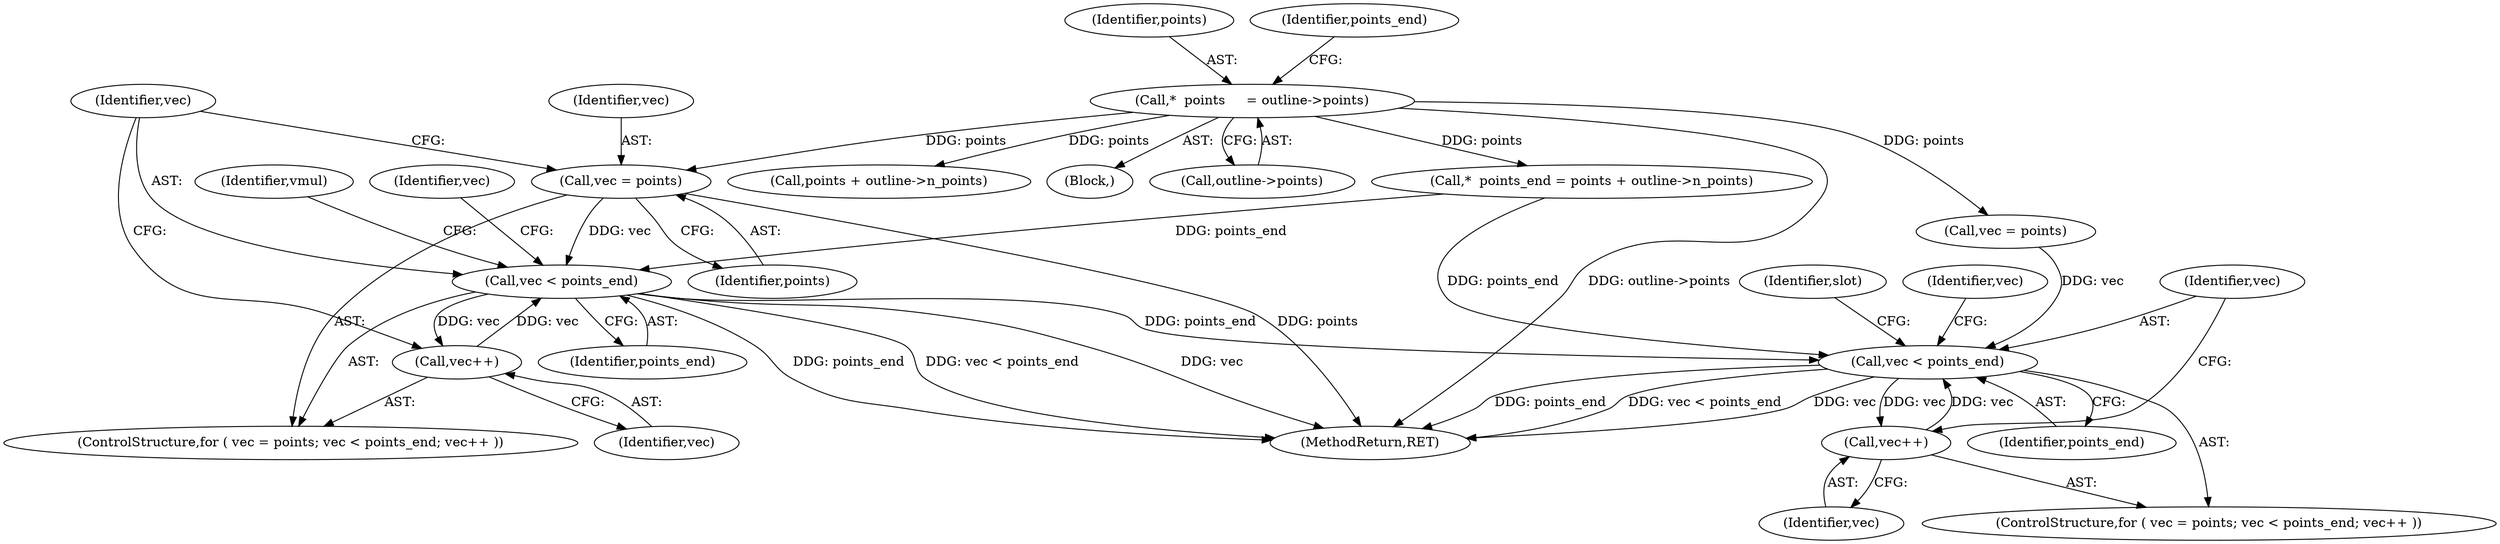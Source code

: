 digraph "0_savannah_79972af4f0485a11dcb19551356c45245749fc5b@pointer" {
"1000529" [label="(Call,vec = points)"];
"1000512" [label="(Call,*  points     = outline->points)"];
"1000532" [label="(Call,vec < points_end)"];
"1000535" [label="(Call,vec++)"];
"1000548" [label="(Call,vec < points_end)"];
"1000551" [label="(Call,vec++)"];
"1000529" [label="(Call,vec = points)"];
"1000609" [label="(MethodReturn,RET)"];
"1000548" [label="(Call,vec < points_end)"];
"1000512" [label="(Call,*  points     = outline->points)"];
"1000550" [label="(Identifier,points_end)"];
"1000528" [label="(ControlStructure,for ( vec = points; vec < points_end; vec++ ))"];
"1000552" [label="(Identifier,vec)"];
"1000533" [label="(Identifier,vec)"];
"1000561" [label="(Identifier,slot)"];
"1000531" [label="(Identifier,points)"];
"1000520" [label="(Call,points + outline->n_points)"];
"1000551" [label="(Call,vec++)"];
"1000518" [label="(Call,*  points_end = points + outline->n_points)"];
"1000543" [label="(Identifier,vmul)"];
"1000544" [label="(ControlStructure,for ( vec = points; vec < points_end; vec++ ))"];
"1000510" [label="(Block,)"];
"1000549" [label="(Identifier,vec)"];
"1000514" [label="(Call,outline->points)"];
"1000545" [label="(Call,vec = points)"];
"1000536" [label="(Identifier,vec)"];
"1000535" [label="(Call,vec++)"];
"1000555" [label="(Identifier,vec)"];
"1000534" [label="(Identifier,points_end)"];
"1000530" [label="(Identifier,vec)"];
"1000513" [label="(Identifier,points)"];
"1000532" [label="(Call,vec < points_end)"];
"1000519" [label="(Identifier,points_end)"];
"1000539" [label="(Identifier,vec)"];
"1000529" -> "1000528"  [label="AST: "];
"1000529" -> "1000531"  [label="CFG: "];
"1000530" -> "1000529"  [label="AST: "];
"1000531" -> "1000529"  [label="AST: "];
"1000533" -> "1000529"  [label="CFG: "];
"1000529" -> "1000609"  [label="DDG: points"];
"1000512" -> "1000529"  [label="DDG: points"];
"1000529" -> "1000532"  [label="DDG: vec"];
"1000512" -> "1000510"  [label="AST: "];
"1000512" -> "1000514"  [label="CFG: "];
"1000513" -> "1000512"  [label="AST: "];
"1000514" -> "1000512"  [label="AST: "];
"1000519" -> "1000512"  [label="CFG: "];
"1000512" -> "1000609"  [label="DDG: outline->points"];
"1000512" -> "1000518"  [label="DDG: points"];
"1000512" -> "1000520"  [label="DDG: points"];
"1000512" -> "1000545"  [label="DDG: points"];
"1000532" -> "1000528"  [label="AST: "];
"1000532" -> "1000534"  [label="CFG: "];
"1000533" -> "1000532"  [label="AST: "];
"1000534" -> "1000532"  [label="AST: "];
"1000539" -> "1000532"  [label="CFG: "];
"1000543" -> "1000532"  [label="CFG: "];
"1000532" -> "1000609"  [label="DDG: vec"];
"1000532" -> "1000609"  [label="DDG: points_end"];
"1000532" -> "1000609"  [label="DDG: vec < points_end"];
"1000535" -> "1000532"  [label="DDG: vec"];
"1000518" -> "1000532"  [label="DDG: points_end"];
"1000532" -> "1000535"  [label="DDG: vec"];
"1000532" -> "1000548"  [label="DDG: points_end"];
"1000535" -> "1000528"  [label="AST: "];
"1000535" -> "1000536"  [label="CFG: "];
"1000536" -> "1000535"  [label="AST: "];
"1000533" -> "1000535"  [label="CFG: "];
"1000548" -> "1000544"  [label="AST: "];
"1000548" -> "1000550"  [label="CFG: "];
"1000549" -> "1000548"  [label="AST: "];
"1000550" -> "1000548"  [label="AST: "];
"1000555" -> "1000548"  [label="CFG: "];
"1000561" -> "1000548"  [label="CFG: "];
"1000548" -> "1000609"  [label="DDG: points_end"];
"1000548" -> "1000609"  [label="DDG: vec < points_end"];
"1000548" -> "1000609"  [label="DDG: vec"];
"1000545" -> "1000548"  [label="DDG: vec"];
"1000551" -> "1000548"  [label="DDG: vec"];
"1000518" -> "1000548"  [label="DDG: points_end"];
"1000548" -> "1000551"  [label="DDG: vec"];
"1000551" -> "1000544"  [label="AST: "];
"1000551" -> "1000552"  [label="CFG: "];
"1000552" -> "1000551"  [label="AST: "];
"1000549" -> "1000551"  [label="CFG: "];
}
